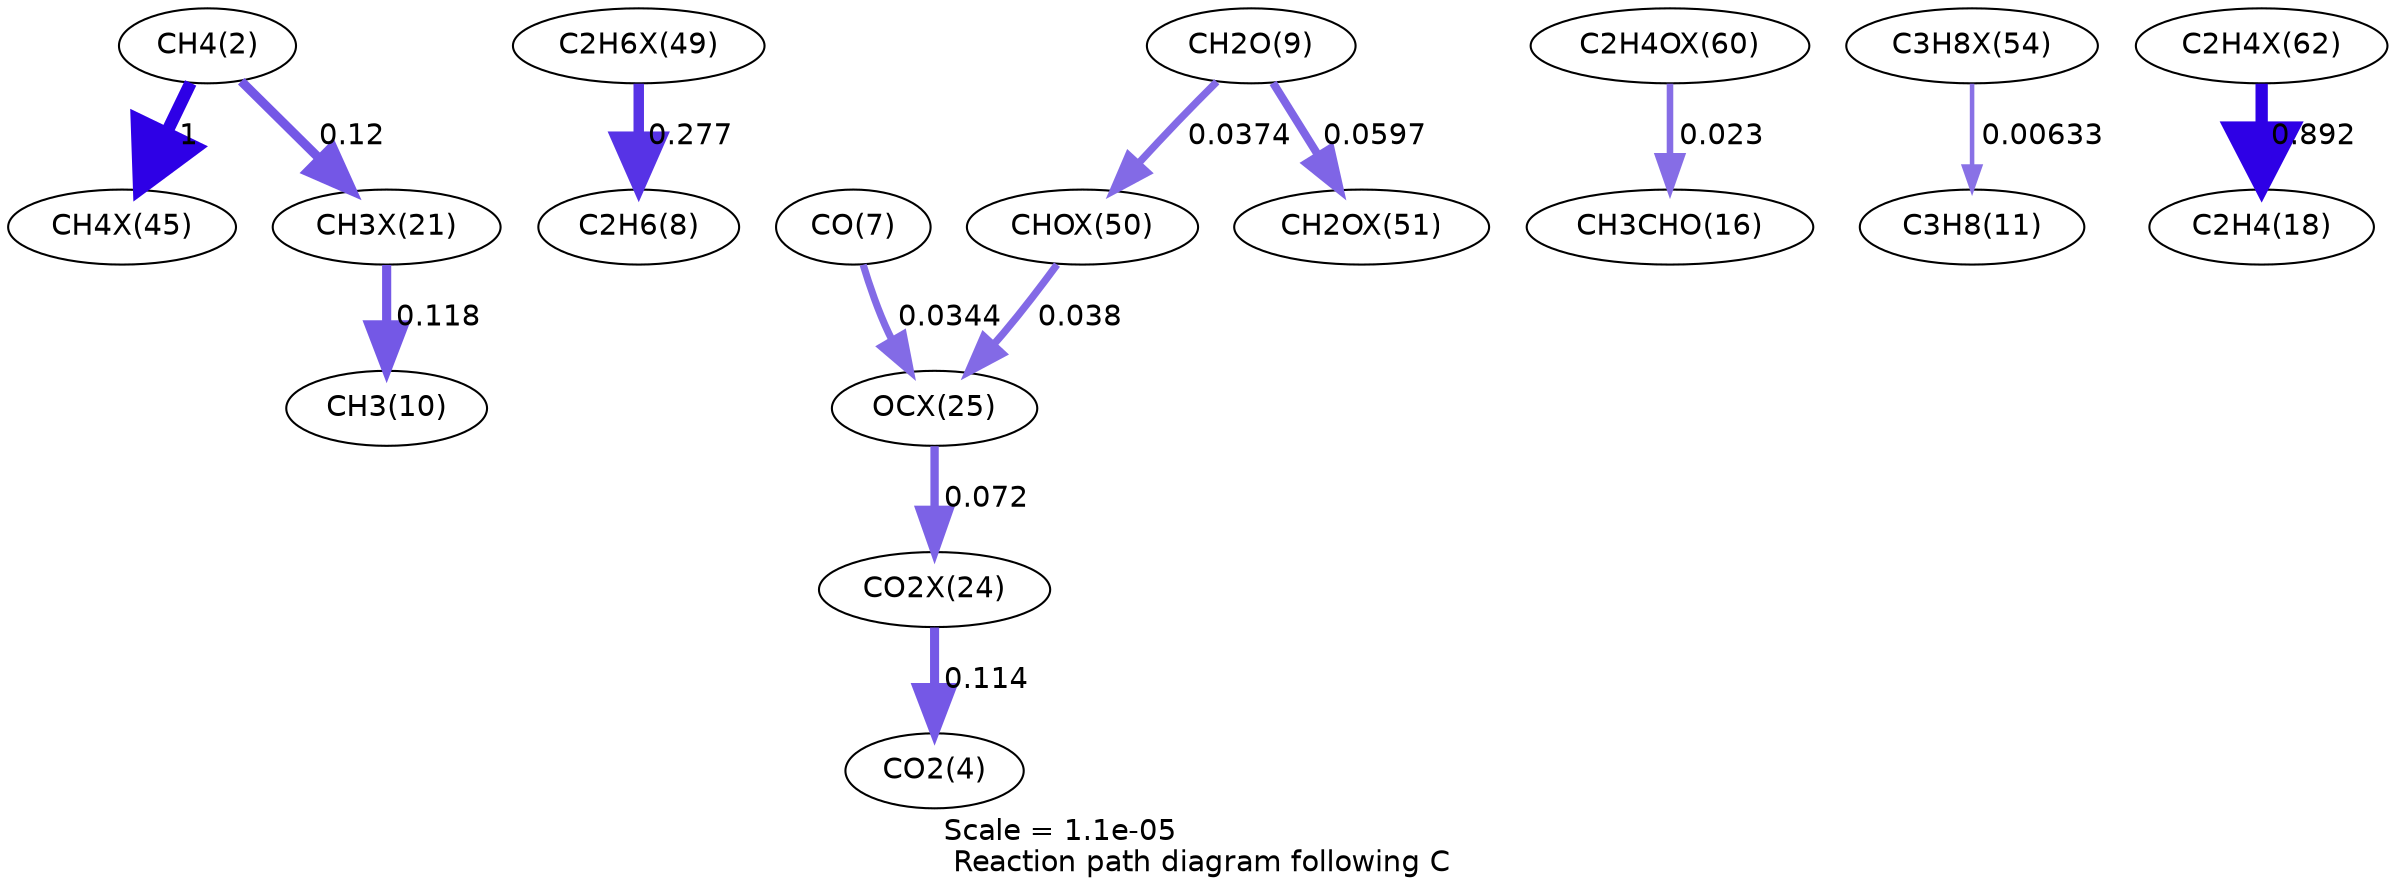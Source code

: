 digraph reaction_paths {
center=1;
s4 -> s73[fontname="Helvetica", penwidth=6, arrowsize=3, color="0.7, 1.5, 0.9"
, label=" 1"];
s4 -> s65[fontname="Helvetica", penwidth=4.4, arrowsize=2.2, color="0.7, 0.62, 0.9"
, label=" 0.12"];
s77 -> s10[fontname="Helvetica", penwidth=5.03, arrowsize=2.52, color="0.7, 0.777, 0.9"
, label=" 0.277"];
s65 -> s12[fontname="Helvetica", penwidth=4.39, arrowsize=2.19, color="0.7, 0.618, 0.9"
, label=" 0.118"];
s9 -> s69[fontname="Helvetica", penwidth=3.46, arrowsize=1.73, color="0.7, 0.534, 0.9"
, label=" 0.0344"];
s69 -> s68[fontname="Helvetica", penwidth=4.01, arrowsize=2.01, color="0.7, 0.572, 0.9"
, label=" 0.072"];
s78 -> s69[fontname="Helvetica", penwidth=3.53, arrowsize=1.77, color="0.7, 0.538, 0.9"
, label=" 0.038"];
s68 -> s6[fontname="Helvetica", penwidth=4.36, arrowsize=2.18, color="0.7, 0.614, 0.9"
, label=" 0.114"];
s11 -> s79[fontname="Helvetica", penwidth=3.87, arrowsize=1.94, color="0.7, 0.56, 0.9"
, label=" 0.0597"];
s11 -> s78[fontname="Helvetica", penwidth=3.52, arrowsize=1.76, color="0.7, 0.537, 0.9"
, label=" 0.0374"];
s84 -> s18[fontname="Helvetica", penwidth=3.15, arrowsize=1.58, color="0.7, 0.523, 0.9"
, label=" 0.023"];
s80 -> s13[fontname="Helvetica", penwidth=2.18, arrowsize=1.09, color="0.7, 0.506, 0.9"
, label=" 0.00633"];
s85 -> s20[fontname="Helvetica", penwidth=5.91, arrowsize=2.96, color="0.7, 1.39, 0.9"
, label=" 0.892"];
s4 [ fontname="Helvetica", label="CH4(2)"];
s6 [ fontname="Helvetica", label="CO2(4)"];
s9 [ fontname="Helvetica", label="CO(7)"];
s10 [ fontname="Helvetica", label="C2H6(8)"];
s11 [ fontname="Helvetica", label="CH2O(9)"];
s12 [ fontname="Helvetica", label="CH3(10)"];
s13 [ fontname="Helvetica", label="C3H8(11)"];
s18 [ fontname="Helvetica", label="CH3CHO(16)"];
s20 [ fontname="Helvetica", label="C2H4(18)"];
s65 [ fontname="Helvetica", label="CH3X(21)"];
s68 [ fontname="Helvetica", label="CO2X(24)"];
s69 [ fontname="Helvetica", label="OCX(25)"];
s73 [ fontname="Helvetica", label="CH4X(45)"];
s77 [ fontname="Helvetica", label="C2H6X(49)"];
s78 [ fontname="Helvetica", label="CHOX(50)"];
s79 [ fontname="Helvetica", label="CH2OX(51)"];
s80 [ fontname="Helvetica", label="C3H8X(54)"];
s84 [ fontname="Helvetica", label="C2H4OX(60)"];
s85 [ fontname="Helvetica", label="C2H4X(62)"];
 label = "Scale = 1.1e-05\l Reaction path diagram following C";
 fontname = "Helvetica";
}
